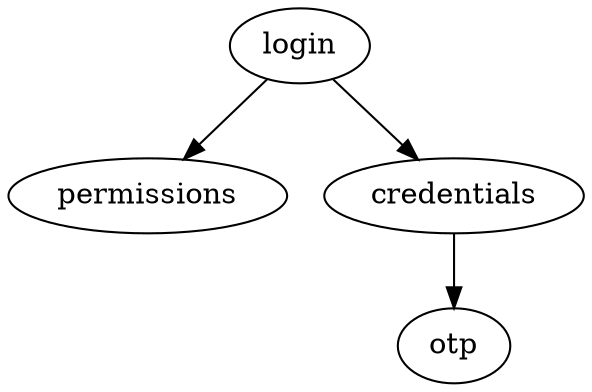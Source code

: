 digraph Login {
  package = "ru.kode.way.sample.compose.login.routing"
  login [type=flow, resultType = "ru.kode.way.sample.compose.login.routing.LoginFlowResult"]
  permissions [type=schema, resultType = "ru.kode.way.sample.compose.permissions.routing.PermissionsFlowResult"]

  otp [parameterName = "maskInput", parameterType = "kotlin.Boolean"]

  login -> credentials -> otp

  login -> permissions
}
